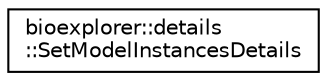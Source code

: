 digraph "Graphical Class Hierarchy"
{
 // LATEX_PDF_SIZE
  edge [fontname="Helvetica",fontsize="10",labelfontname="Helvetica",labelfontsize="10"];
  node [fontname="Helvetica",fontsize="10",shape=record];
  rankdir="LR";
  Node0 [label="bioexplorer::details\l::SetModelInstancesDetails",height=0.2,width=0.4,color="black", fillcolor="white", style="filled",URL="$d4/d3f/structbioexplorer_1_1details_1_1SetModelInstancesDetails.html",tooltip="Set instances to model."];
}
